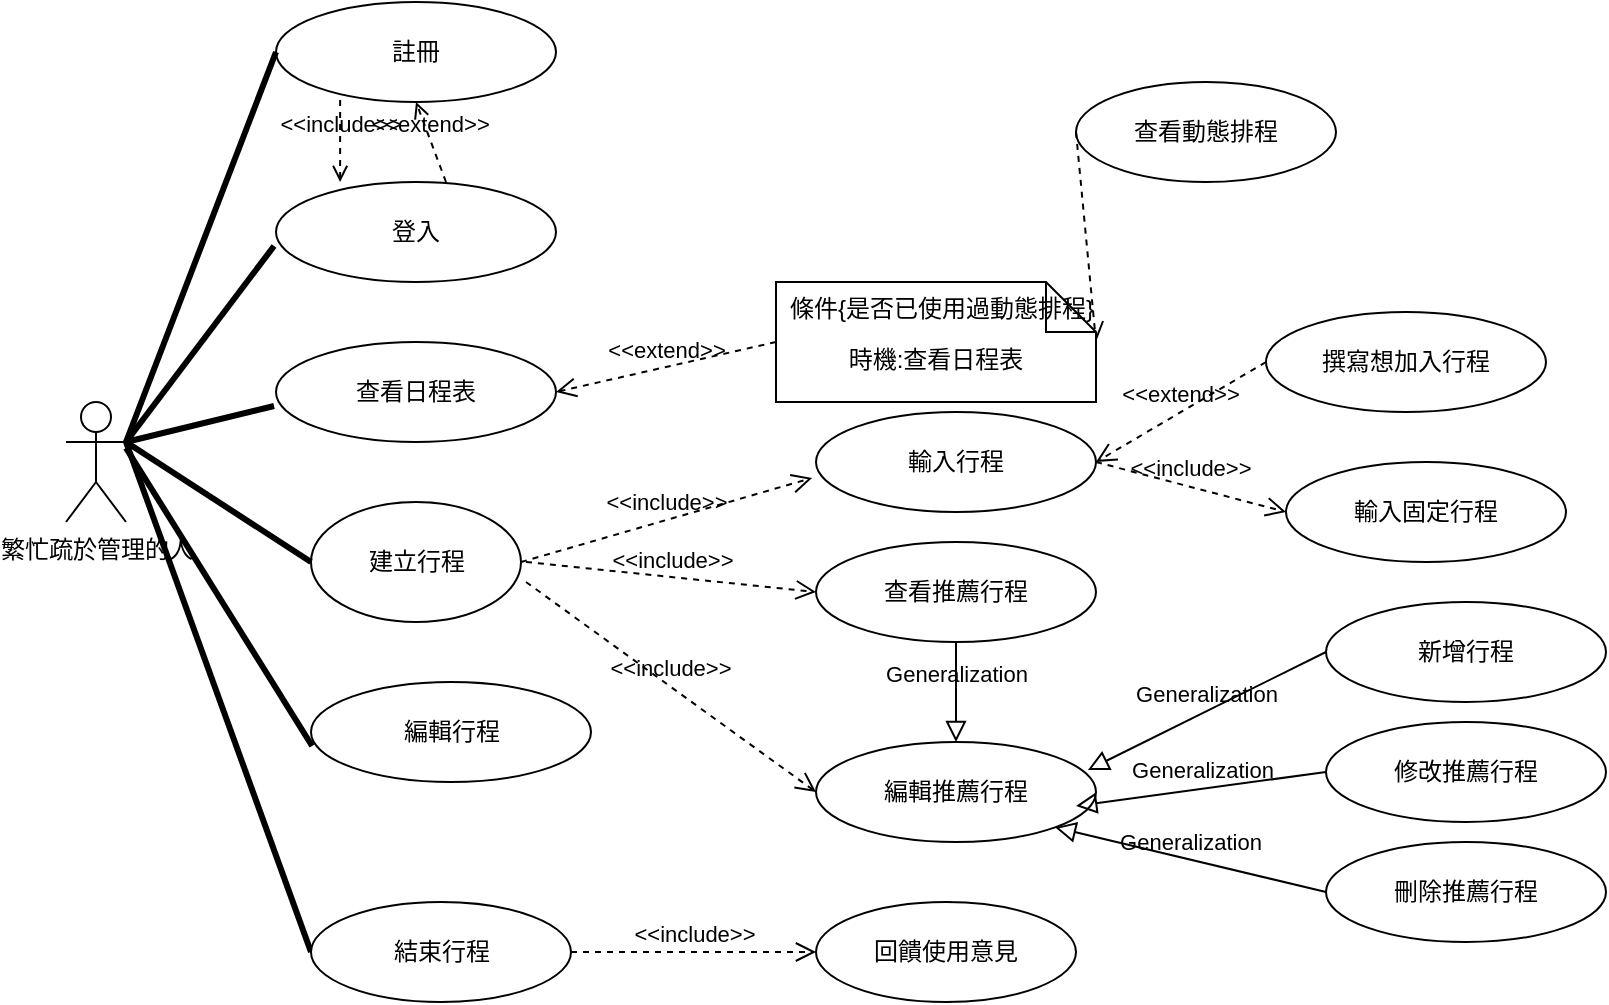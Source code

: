 <mxfile>
    <diagram name="第 1 页" id="AHcjIik1focOU0QK3iOo">
        <mxGraphModel dx="1913" dy="700" grid="1" gridSize="10" guides="1" tooltips="1" connect="1" arrows="1" fold="1" page="1" pageScale="1" pageWidth="827" pageHeight="1169" math="0" shadow="0">
            <root>
                <mxCell id="0"/>
                <mxCell id="1" parent="0"/>
                <mxCell id="8-9XDru2MBB9iXI8fwiX-1" value="繁忙疏於管理的人" style="shape=umlActor;verticalLabelPosition=bottom;verticalAlign=top;html=1;" parent="1" vertex="1">
                    <mxGeometry x="30" y="210" width="30" height="60" as="geometry"/>
                </mxCell>
                <mxCell id="8-9XDru2MBB9iXI8fwiX-2" value="登入" style="ellipse;html=1;whiteSpace=wrap;" parent="1" vertex="1">
                    <mxGeometry x="135" y="100" width="140" height="50" as="geometry"/>
                </mxCell>
                <mxCell id="8-9XDru2MBB9iXI8fwiX-4" value="" style="endArrow=none;startArrow=none;endFill=0;startFill=0;endSize=8;html=1;verticalAlign=bottom;labelBackgroundColor=none;strokeWidth=3;rounded=0;entryX=-0.007;entryY=0.64;entryDx=0;entryDy=0;entryPerimeter=0;exitX=1;exitY=0.333;exitDx=0;exitDy=0;exitPerimeter=0;" parent="1" source="8-9XDru2MBB9iXI8fwiX-1" target="8-9XDru2MBB9iXI8fwiX-2" edge="1">
                    <mxGeometry width="160" relative="1" as="geometry">
                        <mxPoint x="70" y="220" as="sourcePoint"/>
                        <mxPoint x="480" y="250" as="targetPoint"/>
                    </mxGeometry>
                </mxCell>
                <mxCell id="8-9XDru2MBB9iXI8fwiX-5" value="註冊" style="ellipse;html=1;whiteSpace=wrap;" parent="1" vertex="1">
                    <mxGeometry x="135" y="10" width="140" height="50" as="geometry"/>
                </mxCell>
                <mxCell id="8-9XDru2MBB9iXI8fwiX-12" value="查看日程表" style="ellipse;html=1;whiteSpace=wrap;" parent="1" vertex="1">
                    <mxGeometry x="135" y="180" width="140" height="50" as="geometry"/>
                </mxCell>
                <mxCell id="8-9XDru2MBB9iXI8fwiX-13" value="" style="endArrow=none;startArrow=none;endFill=0;startFill=0;endSize=8;html=1;verticalAlign=bottom;labelBackgroundColor=none;strokeWidth=3;rounded=0;entryX=-0.007;entryY=0.64;entryDx=0;entryDy=0;entryPerimeter=0;exitX=1;exitY=0.333;exitDx=0;exitDy=0;exitPerimeter=0;" parent="1" source="8-9XDru2MBB9iXI8fwiX-1" target="8-9XDru2MBB9iXI8fwiX-12" edge="1">
                    <mxGeometry width="160" relative="1" as="geometry">
                        <mxPoint x="70" y="160" as="sourcePoint"/>
                        <mxPoint x="480" y="190" as="targetPoint"/>
                    </mxGeometry>
                </mxCell>
                <mxCell id="8-9XDru2MBB9iXI8fwiX-22" value="撰寫想加入行程" style="ellipse;html=1;whiteSpace=wrap;" parent="1" vertex="1">
                    <mxGeometry x="630" y="165" width="140" height="50" as="geometry"/>
                </mxCell>
                <mxCell id="8-9XDru2MBB9iXI8fwiX-24" value="輸入行程" style="ellipse;html=1;whiteSpace=wrap;" parent="1" vertex="1">
                    <mxGeometry x="405" y="215" width="140" height="50" as="geometry"/>
                </mxCell>
                <mxCell id="8-9XDru2MBB9iXI8fwiX-26" value="編輯推薦行程" style="ellipse;html=1;whiteSpace=wrap;" parent="1" vertex="1">
                    <mxGeometry x="405" y="380" width="140" height="50" as="geometry"/>
                </mxCell>
                <mxCell id="8-9XDru2MBB9iXI8fwiX-28" value="查看動態排程" style="ellipse;html=1;whiteSpace=wrap;" parent="1" vertex="1">
                    <mxGeometry x="535" y="50" width="130" height="50" as="geometry"/>
                </mxCell>
                <mxCell id="8-9XDru2MBB9iXI8fwiX-29" value="回饋使用意見" style="ellipse;html=1;whiteSpace=wrap;" parent="1" vertex="1">
                    <mxGeometry x="405" y="460" width="130" height="50" as="geometry"/>
                </mxCell>
                <mxCell id="8-9XDru2MBB9iXI8fwiX-30" value="" style="endArrow=none;startArrow=none;endFill=0;startFill=0;endSize=8;html=1;verticalAlign=bottom;labelBackgroundColor=none;strokeWidth=3;rounded=0;exitX=1;exitY=0.333;exitDx=0;exitDy=0;exitPerimeter=0;entryX=0;entryY=0.5;entryDx=0;entryDy=0;" parent="1" source="8-9XDru2MBB9iXI8fwiX-1" target="jXpW6EcGd3m8PzfnGfCC-4" edge="1">
                    <mxGeometry width="160" relative="1" as="geometry">
                        <mxPoint x="60" y="220" as="sourcePoint"/>
                        <mxPoint x="100" y="460" as="targetPoint"/>
                    </mxGeometry>
                </mxCell>
                <mxCell id="jXpW6EcGd3m8PzfnGfCC-1" value="編輯行程" style="ellipse;html=1;whiteSpace=wrap;" parent="1" vertex="1">
                    <mxGeometry x="152.5" y="350" width="140" height="50" as="geometry"/>
                </mxCell>
                <mxCell id="jXpW6EcGd3m8PzfnGfCC-2" value="建立行程" style="ellipse;html=1;whiteSpace=wrap;" parent="1" vertex="1">
                    <mxGeometry x="152.5" y="260" width="105" height="60" as="geometry"/>
                </mxCell>
                <mxCell id="jXpW6EcGd3m8PzfnGfCC-3" value="" style="endArrow=none;startArrow=none;endFill=0;startFill=0;endSize=8;html=1;verticalAlign=bottom;labelBackgroundColor=none;strokeWidth=3;rounded=0;entryX=0;entryY=0.5;entryDx=0;entryDy=0;" parent="1" target="jXpW6EcGd3m8PzfnGfCC-2" edge="1">
                    <mxGeometry width="160" relative="1" as="geometry">
                        <mxPoint x="60" y="230" as="sourcePoint"/>
                        <mxPoint x="210" y="460" as="targetPoint"/>
                    </mxGeometry>
                </mxCell>
                <mxCell id="jXpW6EcGd3m8PzfnGfCC-4" value="結束行程" style="ellipse;html=1;whiteSpace=wrap;" parent="1" vertex="1">
                    <mxGeometry x="152.5" y="460" width="130" height="50" as="geometry"/>
                </mxCell>
                <mxCell id="jXpW6EcGd3m8PzfnGfCC-5" value="&amp;lt;&amp;lt;extend&amp;gt;&amp;gt;" style="endArrow=open;startArrow=none;endFill=0;startFill=0;endSize=8;html=1;verticalAlign=bottom;dashed=1;labelBackgroundColor=none;rounded=0;exitX=0;exitY=0.5;exitDx=0;exitDy=0;entryX=1;entryY=0.5;entryDx=0;entryDy=0;" parent="1" source="jXpW6EcGd3m8PzfnGfCC-26" target="8-9XDru2MBB9iXI8fwiX-12" edge="1">
                    <mxGeometry width="160" relative="1" as="geometry">
                        <mxPoint x="330" y="270" as="sourcePoint"/>
                        <mxPoint x="460" y="270" as="targetPoint"/>
                    </mxGeometry>
                </mxCell>
                <mxCell id="jXpW6EcGd3m8PzfnGfCC-6" value="查看推薦行程" style="ellipse;html=1;whiteSpace=wrap;" parent="1" vertex="1">
                    <mxGeometry x="405" y="280" width="140" height="50" as="geometry"/>
                </mxCell>
                <mxCell id="jXpW6EcGd3m8PzfnGfCC-7" value="&amp;lt;&amp;lt;include&amp;gt;&amp;gt;" style="endArrow=open;startArrow=none;endFill=0;startFill=0;endSize=8;html=1;verticalAlign=bottom;dashed=1;labelBackgroundColor=none;rounded=0;exitX=1;exitY=0.5;exitDx=0;exitDy=0;entryX=-0.014;entryY=0.66;entryDx=0;entryDy=0;entryPerimeter=0;" parent="1" source="jXpW6EcGd3m8PzfnGfCC-2" target="8-9XDru2MBB9iXI8fwiX-24" edge="1">
                    <mxGeometry width="160" relative="1" as="geometry">
                        <mxPoint x="380" y="270" as="sourcePoint"/>
                        <mxPoint x="400" y="240" as="targetPoint"/>
                    </mxGeometry>
                </mxCell>
                <mxCell id="jXpW6EcGd3m8PzfnGfCC-8" value="&amp;lt;&amp;lt;include&amp;gt;&amp;gt;" style="endArrow=open;startArrow=none;endFill=0;startFill=0;endSize=8;html=1;verticalAlign=bottom;dashed=1;labelBackgroundColor=none;rounded=0;entryX=0;entryY=0.5;entryDx=0;entryDy=0;" parent="1" target="8-9XDru2MBB9iXI8fwiX-26" edge="1">
                    <mxGeometry width="160" relative="1" as="geometry">
                        <mxPoint x="260" y="300" as="sourcePoint"/>
                        <mxPoint x="400" y="410" as="targetPoint"/>
                    </mxGeometry>
                </mxCell>
                <mxCell id="jXpW6EcGd3m8PzfnGfCC-10" value="&amp;lt;&amp;lt;include&amp;gt;&amp;gt;" style="endArrow=open;startArrow=none;endFill=0;startFill=0;endSize=8;html=1;verticalAlign=bottom;dashed=1;labelBackgroundColor=none;rounded=0;entryX=0;entryY=0.5;entryDx=0;entryDy=0;" parent="1" target="jXpW6EcGd3m8PzfnGfCC-6" edge="1">
                    <mxGeometry width="160" relative="1" as="geometry">
                        <mxPoint x="260" y="290" as="sourcePoint"/>
                        <mxPoint x="430" y="270" as="targetPoint"/>
                    </mxGeometry>
                </mxCell>
                <mxCell id="jXpW6EcGd3m8PzfnGfCC-11" value="&amp;lt;&amp;lt;include&amp;gt;&amp;gt;" style="endArrow=open;startArrow=none;endFill=0;startFill=0;endSize=8;html=1;verticalAlign=bottom;dashed=1;labelBackgroundColor=none;rounded=0;exitX=1;exitY=0.5;exitDx=0;exitDy=0;entryX=0;entryY=0.5;entryDx=0;entryDy=0;" parent="1" source="jXpW6EcGd3m8PzfnGfCC-4" target="8-9XDru2MBB9iXI8fwiX-29" edge="1">
                    <mxGeometry width="160" relative="1" as="geometry">
                        <mxPoint x="298" y="330" as="sourcePoint"/>
                        <mxPoint x="440" y="280" as="targetPoint"/>
                    </mxGeometry>
                </mxCell>
                <mxCell id="jXpW6EcGd3m8PzfnGfCC-12" value="" style="endArrow=none;startArrow=none;endFill=0;startFill=0;endSize=8;html=1;verticalAlign=bottom;labelBackgroundColor=none;strokeWidth=3;rounded=0;entryX=0.004;entryY=0.64;entryDx=0;entryDy=0;entryPerimeter=0;" parent="1" target="jXpW6EcGd3m8PzfnGfCC-1" edge="1">
                    <mxGeometry width="160" relative="1" as="geometry">
                        <mxPoint x="60" y="233" as="sourcePoint"/>
                        <mxPoint x="172.5" y="477.5" as="targetPoint"/>
                    </mxGeometry>
                </mxCell>
                <mxCell id="jXpW6EcGd3m8PzfnGfCC-13" value="&amp;lt;&amp;lt;extend&amp;gt;&amp;gt;" style="endArrow=open;startArrow=none;endFill=0;startFill=0;endSize=8;html=1;verticalAlign=bottom;dashed=1;labelBackgroundColor=none;rounded=0;entryX=1;entryY=0.5;entryDx=0;entryDy=0;exitX=0;exitY=0.5;exitDx=0;exitDy=0;" parent="1" source="8-9XDru2MBB9iXI8fwiX-22" target="8-9XDru2MBB9iXI8fwiX-24" edge="1">
                    <mxGeometry width="160" relative="1" as="geometry">
                        <mxPoint x="590" y="320" as="sourcePoint"/>
                        <mxPoint x="460" y="320" as="targetPoint"/>
                    </mxGeometry>
                </mxCell>
                <mxCell id="jXpW6EcGd3m8PzfnGfCC-14" value="新增行程" style="ellipse;html=1;whiteSpace=wrap;" parent="1" vertex="1">
                    <mxGeometry x="660" y="310" width="140" height="50" as="geometry"/>
                </mxCell>
                <mxCell id="jXpW6EcGd3m8PzfnGfCC-15" value="刪除推薦行程" style="ellipse;html=1;whiteSpace=wrap;" parent="1" vertex="1">
                    <mxGeometry x="660" y="430" width="140" height="50" as="geometry"/>
                </mxCell>
                <mxCell id="jXpW6EcGd3m8PzfnGfCC-16" value="修改推薦行程" style="ellipse;html=1;whiteSpace=wrap;" parent="1" vertex="1">
                    <mxGeometry x="660" y="370" width="140" height="50" as="geometry"/>
                </mxCell>
                <mxCell id="jXpW6EcGd3m8PzfnGfCC-17" value="Generalization" style="endArrow=block;html=1;rounded=0;align=center;verticalAlign=bottom;endFill=0;labelBackgroundColor=none;endSize=8;entryX=0.971;entryY=0.28;entryDx=0;entryDy=0;exitX=0;exitY=0.5;exitDx=0;exitDy=0;entryPerimeter=0;" parent="1" source="jXpW6EcGd3m8PzfnGfCC-14" target="8-9XDru2MBB9iXI8fwiX-26" edge="1">
                    <mxGeometry relative="1" as="geometry">
                        <mxPoint x="610" y="360" as="sourcePoint"/>
                        <mxPoint x="770" y="360" as="targetPoint"/>
                    </mxGeometry>
                </mxCell>
                <mxCell id="jXpW6EcGd3m8PzfnGfCC-18" value="" style="resizable=0;html=1;align=center;verticalAlign=top;labelBackgroundColor=none;" parent="jXpW6EcGd3m8PzfnGfCC-17" connectable="0" vertex="1">
                    <mxGeometry relative="1" as="geometry"/>
                </mxCell>
                <mxCell id="jXpW6EcGd3m8PzfnGfCC-19" value="Generalization" style="endArrow=block;html=1;rounded=0;align=center;verticalAlign=bottom;endFill=0;labelBackgroundColor=none;endSize=8;exitX=0;exitY=0.5;exitDx=0;exitDy=0;entryX=0.929;entryY=0.64;entryDx=0;entryDy=0;entryPerimeter=0;" parent="1" source="jXpW6EcGd3m8PzfnGfCC-16" target="8-9XDru2MBB9iXI8fwiX-26" edge="1">
                    <mxGeometry relative="1" as="geometry">
                        <mxPoint x="670" y="345" as="sourcePoint"/>
                        <mxPoint x="550" y="380" as="targetPoint"/>
                    </mxGeometry>
                </mxCell>
                <mxCell id="jXpW6EcGd3m8PzfnGfCC-20" value="" style="resizable=0;html=1;align=center;verticalAlign=top;labelBackgroundColor=none;" parent="jXpW6EcGd3m8PzfnGfCC-19" connectable="0" vertex="1">
                    <mxGeometry relative="1" as="geometry"/>
                </mxCell>
                <mxCell id="jXpW6EcGd3m8PzfnGfCC-21" value="Generalization" style="endArrow=block;html=1;rounded=0;align=center;verticalAlign=bottom;endFill=0;labelBackgroundColor=none;endSize=8;exitX=0;exitY=0.5;exitDx=0;exitDy=0;entryX=1;entryY=1;entryDx=0;entryDy=0;" parent="1" source="jXpW6EcGd3m8PzfnGfCC-15" target="8-9XDru2MBB9iXI8fwiX-26" edge="1">
                    <mxGeometry relative="1" as="geometry">
                        <mxPoint x="675" y="440" as="sourcePoint"/>
                        <mxPoint x="550" y="440" as="targetPoint"/>
                    </mxGeometry>
                </mxCell>
                <mxCell id="jXpW6EcGd3m8PzfnGfCC-22" value="" style="resizable=0;html=1;align=center;verticalAlign=top;labelBackgroundColor=none;" parent="jXpW6EcGd3m8PzfnGfCC-21" connectable="0" vertex="1">
                    <mxGeometry relative="1" as="geometry"/>
                </mxCell>
                <mxCell id="jXpW6EcGd3m8PzfnGfCC-23" value="Generalization" style="endArrow=block;html=1;rounded=0;align=center;verticalAlign=bottom;endFill=0;labelBackgroundColor=none;endSize=8;entryX=0.5;entryY=0;entryDx=0;entryDy=0;exitX=0.5;exitY=1;exitDx=0;exitDy=0;" parent="1" source="jXpW6EcGd3m8PzfnGfCC-6" target="8-9XDru2MBB9iXI8fwiX-26" edge="1">
                    <mxGeometry relative="1" as="geometry">
                        <mxPoint x="472" y="340" as="sourcePoint"/>
                        <mxPoint x="551" y="374" as="targetPoint"/>
                        <Array as="points"/>
                    </mxGeometry>
                </mxCell>
                <mxCell id="jXpW6EcGd3m8PzfnGfCC-24" value="" style="resizable=0;html=1;align=center;verticalAlign=top;labelBackgroundColor=none;" parent="jXpW6EcGd3m8PzfnGfCC-23" connectable="0" vertex="1">
                    <mxGeometry relative="1" as="geometry"/>
                </mxCell>
                <mxCell id="jXpW6EcGd3m8PzfnGfCC-25" value="" style="endArrow=open;startArrow=none;endFill=0;startFill=0;endSize=8;html=1;verticalAlign=bottom;dashed=1;labelBackgroundColor=none;rounded=0;exitX=0;exitY=0.5;exitDx=0;exitDy=0;entryX=1;entryY=0.5;entryDx=0;entryDy=0;" parent="1" source="8-9XDru2MBB9iXI8fwiX-28" target="jXpW6EcGd3m8PzfnGfCC-26" edge="1">
                    <mxGeometry width="160" relative="1" as="geometry">
                        <mxPoint x="405" y="185" as="sourcePoint"/>
                        <mxPoint x="275" y="185" as="targetPoint"/>
                    </mxGeometry>
                </mxCell>
                <mxCell id="jXpW6EcGd3m8PzfnGfCC-26" value="時機:查看日程表" style="shape=note2;boundedLbl=1;whiteSpace=wrap;html=1;size=25;verticalAlign=top;align=center;" parent="1" vertex="1">
                    <mxGeometry x="385" y="150" width="160" height="60" as="geometry"/>
                </mxCell>
                <mxCell id="jXpW6EcGd3m8PzfnGfCC-27" value="條件{是否已使用過動態排程}" style="resizeWidth=1;part=1;strokeColor=none;fillColor=none;align=left;spacingLeft=5;" parent="jXpW6EcGd3m8PzfnGfCC-26" vertex="1">
                    <mxGeometry width="160" height="25" relative="1" as="geometry"/>
                </mxCell>
                <mxCell id="vhdHkViTdNY7ihE13Nfg-1" value="" style="endArrow=none;startArrow=none;endFill=0;startFill=0;endSize=8;html=1;verticalAlign=bottom;labelBackgroundColor=none;strokeWidth=3;rounded=0;entryX=0;entryY=0.5;entryDx=0;entryDy=0;" parent="1" target="8-9XDru2MBB9iXI8fwiX-5" edge="1">
                    <mxGeometry width="160" relative="1" as="geometry">
                        <mxPoint x="60" y="230" as="sourcePoint"/>
                        <mxPoint x="99" y="80" as="targetPoint"/>
                    </mxGeometry>
                </mxCell>
                <mxCell id="2" value="&amp;lt;&amp;lt;extend&amp;gt;&amp;gt;" style="html=1;verticalAlign=bottom;labelBackgroundColor=none;endArrow=open;endFill=0;dashed=1;entryX=0.5;entryY=1;entryDx=0;entryDy=0;" edge="1" parent="1" target="8-9XDru2MBB9iXI8fwiX-5">
                    <mxGeometry width="160" relative="1" as="geometry">
                        <mxPoint x="220" y="100" as="sourcePoint"/>
                        <mxPoint x="380" y="100" as="targetPoint"/>
                    </mxGeometry>
                </mxCell>
                <mxCell id="3" value="&amp;lt;&amp;lt;include&amp;gt;&amp;gt;" style="html=1;verticalAlign=bottom;labelBackgroundColor=none;endArrow=open;endFill=0;dashed=1;exitX=0.229;exitY=0.98;exitDx=0;exitDy=0;exitPerimeter=0;entryX=0.229;entryY=0;entryDx=0;entryDy=0;entryPerimeter=0;" edge="1" parent="1" source="8-9XDru2MBB9iXI8fwiX-5" target="8-9XDru2MBB9iXI8fwiX-2">
                    <mxGeometry width="160" relative="1" as="geometry">
                        <mxPoint x="150" y="70" as="sourcePoint"/>
                        <mxPoint x="310" y="70" as="targetPoint"/>
                    </mxGeometry>
                </mxCell>
                <mxCell id="4" value="&amp;lt;&amp;lt;include&amp;gt;&amp;gt;" style="endArrow=open;startArrow=none;endFill=0;startFill=0;endSize=8;html=1;verticalAlign=bottom;dashed=1;labelBackgroundColor=none;rounded=0;exitX=1;exitY=0.5;exitDx=0;exitDy=0;entryX=0;entryY=0.5;entryDx=0;entryDy=0;" edge="1" parent="1" source="8-9XDru2MBB9iXI8fwiX-24" target="5">
                    <mxGeometry width="160" relative="1" as="geometry">
                        <mxPoint x="627.23" y="300" as="sourcePoint"/>
                        <mxPoint x="650" y="260" as="targetPoint"/>
                    </mxGeometry>
                </mxCell>
                <mxCell id="5" value="輸入固定行程" style="ellipse;html=1;whiteSpace=wrap;" vertex="1" parent="1">
                    <mxGeometry x="640" y="240" width="140" height="50" as="geometry"/>
                </mxCell>
            </root>
        </mxGraphModel>
    </diagram>
</mxfile>
